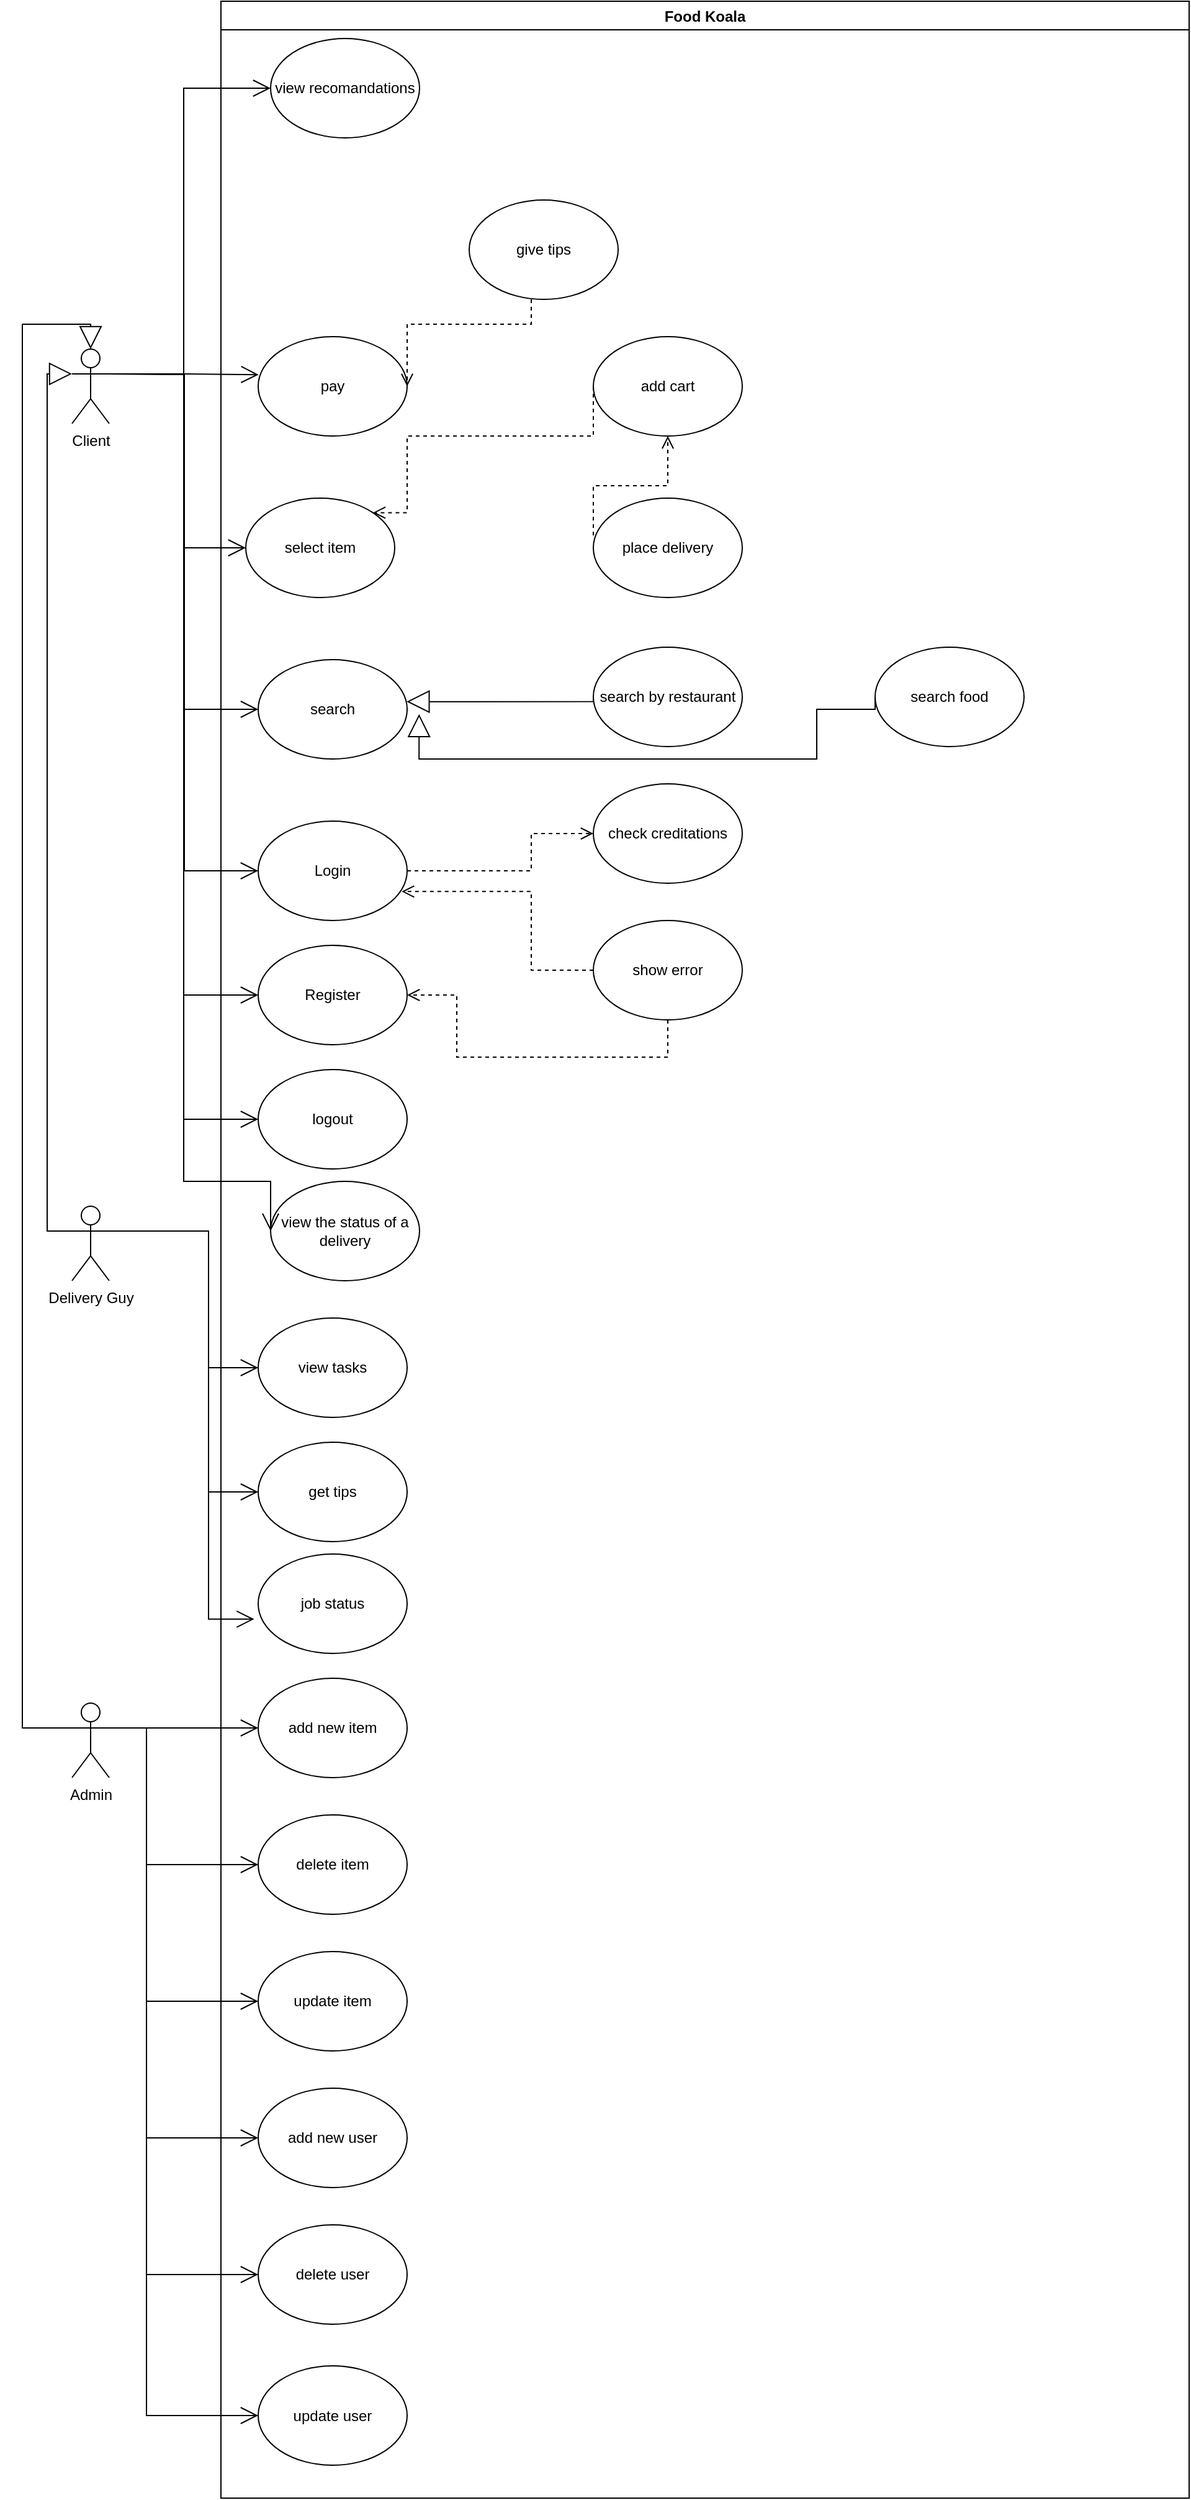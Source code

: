 <mxfile version="15.4.0" type="device"><diagram id="YjyFeDXrJiyXhnFLdfdi" name="Page-1"><mxGraphModel dx="1826" dy="2036" grid="1" gridSize="10" guides="1" tooltips="1" connect="1" arrows="1" fold="1" page="1" pageScale="1" pageWidth="827" pageHeight="1169" math="0" shadow="0"><root><mxCell id="0"/><mxCell id="1" parent="0"/><mxCell id="uo-a9jKwq_MAn_BwiQF8-1" value="Client" style="shape=umlActor;verticalLabelPosition=bottom;verticalAlign=top;html=1;outlineConnect=0;" parent="1" vertex="1"><mxGeometry x="60" y="90" width="30" height="60" as="geometry"/></mxCell><mxCell id="uo-a9jKwq_MAn_BwiQF8-2" value="Delivery Guy" style="shape=umlActor;verticalLabelPosition=bottom;verticalAlign=top;html=1;outlineConnect=0;" parent="1" vertex="1"><mxGeometry x="60" y="780" width="30" height="60" as="geometry"/></mxCell><mxCell id="uo-a9jKwq_MAn_BwiQF8-5" value="pay" style="ellipse;whiteSpace=wrap;html=1;" parent="1" vertex="1"><mxGeometry x="210" y="80" width="120" height="80" as="geometry"/></mxCell><mxCell id="uo-a9jKwq_MAn_BwiQF8-7" value="search" style="ellipse;whiteSpace=wrap;html=1;" parent="1" vertex="1"><mxGeometry x="210" y="340" width="120" height="80" as="geometry"/></mxCell><mxCell id="uo-a9jKwq_MAn_BwiQF8-8" value="Login" style="ellipse;whiteSpace=wrap;html=1;" parent="1" vertex="1"><mxGeometry x="210" y="470" width="120" height="80" as="geometry"/></mxCell><mxCell id="uo-a9jKwq_MAn_BwiQF8-10" value="Admin" style="shape=umlActor;verticalLabelPosition=bottom;verticalAlign=top;html=1;outlineConnect=0;" parent="1" vertex="1"><mxGeometry x="60" y="1180" width="30" height="60" as="geometry"/></mxCell><mxCell id="uo-a9jKwq_MAn_BwiQF8-14" value="show error" style="ellipse;whiteSpace=wrap;html=1;" parent="1" vertex="1"><mxGeometry x="480" y="550" width="120" height="80" as="geometry"/></mxCell><mxCell id="uo-a9jKwq_MAn_BwiQF8-20" value="" style="html=1;verticalAlign=bottom;endArrow=open;dashed=1;endSize=8;rounded=0;edgeStyle=orthogonalEdgeStyle;entryX=0;entryY=0.5;entryDx=0;entryDy=0;exitX=1;exitY=0.5;exitDx=0;exitDy=0;" parent="1" source="uo-a9jKwq_MAn_BwiQF8-8" target="uo-a9jKwq_MAn_BwiQF8-13" edge="1"><mxGeometry x="0.043" y="-40" relative="1" as="geometry"><mxPoint x="590" y="310" as="sourcePoint"/><mxPoint x="510" y="310" as="targetPoint"/><Array as="points"><mxPoint x="430" y="510"/><mxPoint x="430" y="480"/></Array><mxPoint as="offset"/></mxGeometry></mxCell><mxCell id="uo-a9jKwq_MAn_BwiQF8-21" value="" style="html=1;verticalAlign=bottom;endArrow=open;dashed=1;endSize=8;rounded=0;edgeStyle=orthogonalEdgeStyle;entryX=0.963;entryY=0.708;entryDx=0;entryDy=0;entryPerimeter=0;exitX=0;exitY=0.5;exitDx=0;exitDy=0;" parent="1" source="uo-a9jKwq_MAn_BwiQF8-14" target="uo-a9jKwq_MAn_BwiQF8-8" edge="1"><mxGeometry x="0.043" y="-40" relative="1" as="geometry"><mxPoint x="430" y="510" as="sourcePoint"/><mxPoint x="340" y="510" as="targetPoint"/><mxPoint as="offset"/><Array as="points"><mxPoint x="430" y="590"/><mxPoint x="430" y="527"/></Array></mxGeometry></mxCell><mxCell id="uo-a9jKwq_MAn_BwiQF8-22" value="" style="endArrow=open;endFill=1;endSize=12;html=1;rounded=0;edgeStyle=orthogonalEdgeStyle;exitX=1;exitY=0.333;exitDx=0;exitDy=0;exitPerimeter=0;entryX=0.003;entryY=0.383;entryDx=0;entryDy=0;entryPerimeter=0;" parent="1" source="uo-a9jKwq_MAn_BwiQF8-1" target="uo-a9jKwq_MAn_BwiQF8-5" edge="1"><mxGeometry width="160" relative="1" as="geometry"><mxPoint x="470" y="310" as="sourcePoint"/><mxPoint x="630" y="310" as="targetPoint"/></mxGeometry></mxCell><mxCell id="uo-a9jKwq_MAn_BwiQF8-24" value="" style="endArrow=open;endFill=1;endSize=12;html=1;rounded=0;edgeStyle=orthogonalEdgeStyle;exitX=1;exitY=0.333;exitDx=0;exitDy=0;exitPerimeter=0;entryX=0;entryY=0.5;entryDx=0;entryDy=0;" parent="1" source="uo-a9jKwq_MAn_BwiQF8-1" target="uo-a9jKwq_MAn_BwiQF8-7" edge="1"><mxGeometry width="160" relative="1" as="geometry"><mxPoint x="110" y="130" as="sourcePoint"/><mxPoint x="230.36" y="130.64" as="targetPoint"/></mxGeometry></mxCell><mxCell id="uo-a9jKwq_MAn_BwiQF8-25" value="" style="endArrow=open;endFill=1;endSize=12;html=1;rounded=0;edgeStyle=orthogonalEdgeStyle;entryX=0;entryY=0.5;entryDx=0;entryDy=0;" parent="1" target="uo-a9jKwq_MAn_BwiQF8-8" edge="1"><mxGeometry width="160" relative="1" as="geometry"><mxPoint x="90" y="110" as="sourcePoint"/><mxPoint x="240.36" y="140.64" as="targetPoint"/></mxGeometry></mxCell><mxCell id="uo-a9jKwq_MAn_BwiQF8-26" value="" style="endArrow=block;endSize=16;endFill=0;html=1;rounded=0;edgeStyle=orthogonalEdgeStyle;exitX=0;exitY=0.5;exitDx=0;exitDy=0;entryX=0.997;entryY=0.423;entryDx=0;entryDy=0;entryPerimeter=0;" parent="1" source="uo-a9jKwq_MAn_BwiQF8-9" target="uo-a9jKwq_MAn_BwiQF8-7" edge="1"><mxGeometry x="0.25" y="70" width="160" relative="1" as="geometry"><mxPoint x="470" y="310" as="sourcePoint"/><mxPoint x="370" y="280" as="targetPoint"/><Array as="points"><mxPoint x="480" y="374"/></Array><mxPoint as="offset"/></mxGeometry></mxCell><mxCell id="uo-a9jKwq_MAn_BwiQF8-32" value="add new item" style="ellipse;whiteSpace=wrap;html=1;" parent="1" vertex="1"><mxGeometry x="210" y="1160" width="120" height="80" as="geometry"/></mxCell><mxCell id="uo-a9jKwq_MAn_BwiQF8-33" value="delete item" style="ellipse;whiteSpace=wrap;html=1;" parent="1" vertex="1"><mxGeometry x="210" y="1270" width="120" height="80" as="geometry"/></mxCell><mxCell id="uo-a9jKwq_MAn_BwiQF8-34" value="update item" style="ellipse;whiteSpace=wrap;html=1;" parent="1" vertex="1"><mxGeometry x="210" y="1380" width="120" height="80" as="geometry"/></mxCell><mxCell id="uo-a9jKwq_MAn_BwiQF8-35" value="" style="endArrow=open;endFill=1;endSize=12;html=1;rounded=0;edgeStyle=orthogonalEdgeStyle;exitX=1;exitY=0.333;exitDx=0;exitDy=0;exitPerimeter=0;entryX=0;entryY=0.5;entryDx=0;entryDy=0;" parent="1" source="uo-a9jKwq_MAn_BwiQF8-10" target="uo-a9jKwq_MAn_BwiQF8-32" edge="1"><mxGeometry width="160" relative="1" as="geometry"><mxPoint x="470" y="510" as="sourcePoint"/><mxPoint x="190" y="1190" as="targetPoint"/><Array as="points"><mxPoint x="150" y="1200"/><mxPoint x="150" y="1200"/></Array></mxGeometry></mxCell><mxCell id="uo-a9jKwq_MAn_BwiQF8-37" value="" style="endArrow=open;endFill=1;endSize=12;html=1;rounded=0;edgeStyle=orthogonalEdgeStyle;exitX=1;exitY=0.333;exitDx=0;exitDy=0;exitPerimeter=0;" parent="1" source="uo-a9jKwq_MAn_BwiQF8-10" edge="1"><mxGeometry width="160" relative="1" as="geometry"><mxPoint x="100" y="380" as="sourcePoint"/><mxPoint x="210" y="1310" as="targetPoint"/><Array as="points"><mxPoint x="120" y="1200"/><mxPoint x="120" y="1310"/></Array></mxGeometry></mxCell><mxCell id="uo-a9jKwq_MAn_BwiQF8-38" value="" style="endArrow=open;endFill=1;endSize=12;html=1;rounded=0;edgeStyle=orthogonalEdgeStyle;exitX=1;exitY=0.333;exitDx=0;exitDy=0;exitPerimeter=0;entryX=0;entryY=0.5;entryDx=0;entryDy=0;" parent="1" source="uo-a9jKwq_MAn_BwiQF8-10" target="uo-a9jKwq_MAn_BwiQF8-34" edge="1"><mxGeometry width="160" relative="1" as="geometry"><mxPoint x="110" y="390" as="sourcePoint"/><mxPoint x="230" y="660" as="targetPoint"/><Array as="points"><mxPoint x="120" y="1200"/><mxPoint x="120" y="1420"/></Array></mxGeometry></mxCell><mxCell id="uo-a9jKwq_MAn_BwiQF8-41" value="Register" style="ellipse;whiteSpace=wrap;html=1;" parent="1" vertex="1"><mxGeometry x="210" y="570" width="120" height="80" as="geometry"/></mxCell><mxCell id="uo-a9jKwq_MAn_BwiQF8-42" value="logout" style="ellipse;whiteSpace=wrap;html=1;" parent="1" vertex="1"><mxGeometry x="210" y="670" width="120" height="80" as="geometry"/></mxCell><mxCell id="uo-a9jKwq_MAn_BwiQF8-44" value="job status" style="ellipse;whiteSpace=wrap;html=1;" parent="1" vertex="1"><mxGeometry x="210" y="1060" width="120" height="80" as="geometry"/></mxCell><mxCell id="uo-a9jKwq_MAn_BwiQF8-45" value="get tips" style="ellipse;whiteSpace=wrap;html=1;" parent="1" vertex="1"><mxGeometry x="210" y="970" width="120" height="80" as="geometry"/></mxCell><mxCell id="uo-a9jKwq_MAn_BwiQF8-46" value="view tasks" style="ellipse;whiteSpace=wrap;html=1;" parent="1" vertex="1"><mxGeometry x="210" y="870" width="120" height="80" as="geometry"/></mxCell><mxCell id="uo-a9jKwq_MAn_BwiQF8-47" value="" style="endArrow=open;endFill=1;endSize=12;html=1;rounded=0;edgeStyle=orthogonalEdgeStyle;entryX=0;entryY=0.5;entryDx=0;entryDy=0;" parent="1" target="uo-a9jKwq_MAn_BwiQF8-41" edge="1"><mxGeometry width="160" relative="1" as="geometry"><mxPoint x="90" y="110" as="sourcePoint"/><mxPoint x="220" y="520" as="targetPoint"/><Array as="points"><mxPoint x="90" y="110"/><mxPoint x="150" y="110"/><mxPoint x="150" y="610"/></Array></mxGeometry></mxCell><mxCell id="uo-a9jKwq_MAn_BwiQF8-48" value="" style="endArrow=open;endFill=1;endSize=12;html=1;rounded=0;edgeStyle=orthogonalEdgeStyle;entryX=0;entryY=0.5;entryDx=0;entryDy=0;" parent="1" target="uo-a9jKwq_MAn_BwiQF8-42" edge="1"><mxGeometry width="160" relative="1" as="geometry"><mxPoint x="90" y="110" as="sourcePoint"/><mxPoint x="220" y="620" as="targetPoint"/><Array as="points"><mxPoint x="90" y="110"/><mxPoint x="150" y="110"/><mxPoint x="150" y="710"/></Array></mxGeometry></mxCell><mxCell id="uo-a9jKwq_MAn_BwiQF8-63" value="Food Koala" style="swimlane;" parent="1" vertex="1"><mxGeometry x="180" y="-190" width="780" height="2010" as="geometry"/></mxCell><mxCell id="uo-a9jKwq_MAn_BwiQF8-13" value="check creditations" style="ellipse;whiteSpace=wrap;html=1;" parent="uo-a9jKwq_MAn_BwiQF8-63" vertex="1"><mxGeometry x="300" y="630" width="120" height="80" as="geometry"/></mxCell><mxCell id="uo-a9jKwq_MAn_BwiQF8-74" value="select item" style="ellipse;whiteSpace=wrap;html=1;" parent="uo-a9jKwq_MAn_BwiQF8-63" vertex="1"><mxGeometry x="20" y="400" width="120" height="80" as="geometry"/></mxCell><mxCell id="uo-a9jKwq_MAn_BwiQF8-88" value="place delivery" style="ellipse;whiteSpace=wrap;html=1;" parent="uo-a9jKwq_MAn_BwiQF8-63" vertex="1"><mxGeometry x="300" y="400" width="120" height="80" as="geometry"/></mxCell><mxCell id="uo-a9jKwq_MAn_BwiQF8-9" value="search by restaurant" style="ellipse;whiteSpace=wrap;html=1;" parent="uo-a9jKwq_MAn_BwiQF8-63" vertex="1"><mxGeometry x="300" y="520" width="120" height="80" as="geometry"/></mxCell><mxCell id="uo-a9jKwq_MAn_BwiQF8-89" value="" style="html=1;verticalAlign=bottom;endArrow=open;dashed=1;endSize=8;rounded=0;edgeStyle=orthogonalEdgeStyle;entryX=0.5;entryY=1;entryDx=0;entryDy=0;" parent="uo-a9jKwq_MAn_BwiQF8-63" target="uo-a9jKwq_MAn_BwiQF8-110" edge="1"><mxGeometry x="0.043" y="-40" relative="1" as="geometry"><mxPoint x="300" y="430" as="sourcePoint"/><mxPoint x="145.56" y="726.64" as="targetPoint"/><mxPoint as="offset"/><Array as="points"><mxPoint x="300" y="390"/><mxPoint x="360" y="390"/></Array></mxGeometry></mxCell><mxCell id="uo-a9jKwq_MAn_BwiQF8-43" value="view the status of a delivery" style="ellipse;whiteSpace=wrap;html=1;" parent="uo-a9jKwq_MAn_BwiQF8-63" vertex="1"><mxGeometry x="40" y="950" width="120" height="80" as="geometry"/></mxCell><mxCell id="uo-a9jKwq_MAn_BwiQF8-105" value="search food" style="ellipse;whiteSpace=wrap;html=1;" parent="uo-a9jKwq_MAn_BwiQF8-63" vertex="1"><mxGeometry x="527" y="520" width="120" height="80" as="geometry"/></mxCell><mxCell id="uo-a9jKwq_MAn_BwiQF8-108" value="view recomandations" style="ellipse;whiteSpace=wrap;html=1;" parent="uo-a9jKwq_MAn_BwiQF8-63" vertex="1"><mxGeometry x="40" y="30" width="120" height="80" as="geometry"/></mxCell><mxCell id="uo-a9jKwq_MAn_BwiQF8-110" value="add cart" style="ellipse;whiteSpace=wrap;html=1;" parent="uo-a9jKwq_MAn_BwiQF8-63" vertex="1"><mxGeometry x="300" y="270" width="120" height="80" as="geometry"/></mxCell><mxCell id="uo-a9jKwq_MAn_BwiQF8-113" value="" style="html=1;verticalAlign=bottom;endArrow=open;dashed=1;endSize=8;rounded=0;edgeStyle=orthogonalEdgeStyle;entryX=1;entryY=0;entryDx=0;entryDy=0;exitX=0;exitY=0.5;exitDx=0;exitDy=0;" parent="uo-a9jKwq_MAn_BwiQF8-63" source="uo-a9jKwq_MAn_BwiQF8-110" target="uo-a9jKwq_MAn_BwiQF8-74" edge="1"><mxGeometry x="0.043" y="-40" relative="1" as="geometry"><mxPoint x="310.0" y="450" as="sourcePoint"/><mxPoint x="150" y="450" as="targetPoint"/><mxPoint as="offset"/><Array as="points"><mxPoint x="300" y="350"/><mxPoint x="150" y="350"/><mxPoint x="150" y="412"/></Array></mxGeometry></mxCell><mxCell id="uo-a9jKwq_MAn_BwiQF8-114" value="give tips" style="ellipse;whiteSpace=wrap;html=1;" parent="uo-a9jKwq_MAn_BwiQF8-63" vertex="1"><mxGeometry x="200" y="160" width="120" height="80" as="geometry"/></mxCell><mxCell id="uo-a9jKwq_MAn_BwiQF8-68" value="delete user" style="ellipse;whiteSpace=wrap;html=1;" parent="1" vertex="1"><mxGeometry x="210" y="1600" width="120" height="80" as="geometry"/></mxCell><mxCell id="uo-a9jKwq_MAn_BwiQF8-69" value="add new user" style="ellipse;whiteSpace=wrap;html=1;" parent="1" vertex="1"><mxGeometry x="210" y="1490" width="120" height="80" as="geometry"/></mxCell><mxCell id="uo-a9jKwq_MAn_BwiQF8-70" value="update user" style="ellipse;whiteSpace=wrap;html=1;" parent="1" vertex="1"><mxGeometry x="210" y="1713.5" width="120" height="80" as="geometry"/></mxCell><mxCell id="uo-a9jKwq_MAn_BwiQF8-71" value="" style="endArrow=open;endFill=1;endSize=12;html=1;rounded=0;edgeStyle=orthogonalEdgeStyle;entryX=0;entryY=0.5;entryDx=0;entryDy=0;" parent="1" target="uo-a9jKwq_MAn_BwiQF8-69" edge="1"><mxGeometry width="160" relative="1" as="geometry"><mxPoint x="120" y="1210" as="sourcePoint"/><mxPoint x="220" y="1430" as="targetPoint"/><Array as="points"><mxPoint x="120" y="1210"/><mxPoint x="120" y="1530"/></Array></mxGeometry></mxCell><mxCell id="uo-a9jKwq_MAn_BwiQF8-72" value="" style="endArrow=open;endFill=1;endSize=12;html=1;rounded=0;edgeStyle=orthogonalEdgeStyle;entryX=0;entryY=0.5;entryDx=0;entryDy=0;" parent="1" target="uo-a9jKwq_MAn_BwiQF8-68" edge="1"><mxGeometry width="160" relative="1" as="geometry"><mxPoint x="120" y="1220" as="sourcePoint"/><mxPoint x="230" y="1440" as="targetPoint"/><Array as="points"><mxPoint x="120" y="1220"/><mxPoint x="120" y="1640"/></Array></mxGeometry></mxCell><mxCell id="uo-a9jKwq_MAn_BwiQF8-73" value="" style="endArrow=open;endFill=1;endSize=12;html=1;rounded=0;edgeStyle=orthogonalEdgeStyle;exitX=1;exitY=0.333;exitDx=0;exitDy=0;exitPerimeter=0;entryX=0;entryY=0.5;entryDx=0;entryDy=0;" parent="1" target="uo-a9jKwq_MAn_BwiQF8-70" edge="1"><mxGeometry width="160" relative="1" as="geometry"><mxPoint x="120" y="1230" as="sourcePoint"/><mxPoint x="240" y="1450" as="targetPoint"/><Array as="points"><mxPoint x="120" y="1754"/></Array></mxGeometry></mxCell><mxCell id="uo-a9jKwq_MAn_BwiQF8-75" value="" style="endArrow=open;endFill=1;endSize=12;html=1;rounded=0;edgeStyle=orthogonalEdgeStyle;exitX=1;exitY=0.333;exitDx=0;exitDy=0;exitPerimeter=0;entryX=0;entryY=0.5;entryDx=0;entryDy=0;" parent="1" source="uo-a9jKwq_MAn_BwiQF8-1" target="uo-a9jKwq_MAn_BwiQF8-74" edge="1"><mxGeometry width="160" relative="1" as="geometry"><mxPoint x="100" y="120" as="sourcePoint"/><mxPoint x="220.36" y="120.64" as="targetPoint"/><Array as="points"><mxPoint x="150" y="110"/><mxPoint x="150" y="250"/></Array></mxGeometry></mxCell><mxCell id="uo-a9jKwq_MAn_BwiQF8-83" value="" style="html=1;verticalAlign=bottom;endArrow=open;dashed=1;endSize=8;rounded=0;edgeStyle=orthogonalEdgeStyle;entryX=1;entryY=0.5;entryDx=0;entryDy=0;exitX=0.5;exitY=1;exitDx=0;exitDy=0;" parent="1" source="uo-a9jKwq_MAn_BwiQF8-14" target="uo-a9jKwq_MAn_BwiQF8-41" edge="1"><mxGeometry x="0.043" y="-40" relative="1" as="geometry"><mxPoint x="490.0" y="600" as="sourcePoint"/><mxPoint x="335.56" y="536.64" as="targetPoint"/><mxPoint as="offset"/><Array as="points"><mxPoint x="540" y="660"/><mxPoint x="370" y="660"/><mxPoint x="370" y="610"/></Array></mxGeometry></mxCell><mxCell id="uo-a9jKwq_MAn_BwiQF8-92" value="" style="endArrow=open;endFill=1;endSize=12;html=1;rounded=0;edgeStyle=orthogonalEdgeStyle;entryX=0;entryY=0.5;entryDx=0;entryDy=0;" parent="1" target="uo-a9jKwq_MAn_BwiQF8-43" edge="1"><mxGeometry width="160" relative="1" as="geometry"><mxPoint x="120" y="110" as="sourcePoint"/><mxPoint x="220.0" y="720" as="targetPoint"/><Array as="points"><mxPoint x="150" y="110"/><mxPoint x="150" y="760"/><mxPoint x="220" y="760"/></Array></mxGeometry></mxCell><mxCell id="uo-a9jKwq_MAn_BwiQF8-96" value="" style="endArrow=open;endFill=1;endSize=12;html=1;rounded=0;edgeStyle=orthogonalEdgeStyle;entryX=0;entryY=0.5;entryDx=0;entryDy=0;" parent="1" target="uo-a9jKwq_MAn_BwiQF8-46" edge="1"><mxGeometry width="160" relative="1" as="geometry"><mxPoint x="90" y="800" as="sourcePoint"/><mxPoint x="222.4" y="541.84" as="targetPoint"/><Array as="points"><mxPoint x="170" y="800"/><mxPoint x="170" y="910"/></Array></mxGeometry></mxCell><mxCell id="uo-a9jKwq_MAn_BwiQF8-98" value="" style="endArrow=open;endFill=1;endSize=12;html=1;rounded=0;edgeStyle=orthogonalEdgeStyle;entryX=0;entryY=0.5;entryDx=0;entryDy=0;" parent="1" target="uo-a9jKwq_MAn_BwiQF8-45" edge="1"><mxGeometry width="160" relative="1" as="geometry"><mxPoint x="120" y="800" as="sourcePoint"/><mxPoint x="220.0" y="920" as="targetPoint"/><Array as="points"><mxPoint x="170" y="800"/><mxPoint x="170" y="1010"/></Array></mxGeometry></mxCell><mxCell id="uo-a9jKwq_MAn_BwiQF8-99" value="" style="endArrow=open;endFill=1;endSize=12;html=1;rounded=0;edgeStyle=orthogonalEdgeStyle;entryX=-0.027;entryY=0.655;entryDx=0;entryDy=0;entryPerimeter=0;" parent="1" target="uo-a9jKwq_MAn_BwiQF8-44" edge="1"><mxGeometry width="160" relative="1" as="geometry"><mxPoint x="120" y="800" as="sourcePoint"/><mxPoint x="230.0" y="930" as="targetPoint"/><Array as="points"><mxPoint x="120" y="800"/><mxPoint x="170" y="800"/><mxPoint x="170" y="1112"/></Array></mxGeometry></mxCell><mxCell id="uo-a9jKwq_MAn_BwiQF8-100" value="" style="endArrow=block;endSize=16;endFill=0;html=1;rounded=0;edgeStyle=orthogonalEdgeStyle;exitX=0;exitY=0.333;exitDx=0;exitDy=0;exitPerimeter=0;entryX=0.5;entryY=0;entryDx=0;entryDy=0;entryPerimeter=0;" parent="1" source="uo-a9jKwq_MAn_BwiQF8-10" target="uo-a9jKwq_MAn_BwiQF8-1" edge="1"><mxGeometry x="0.25" y="70" width="160" relative="1" as="geometry"><mxPoint x="400" y="900" as="sourcePoint"/><mxPoint x="60" y="110" as="targetPoint"/><Array as="points"><mxPoint x="20" y="1200"/><mxPoint x="20" y="70"/><mxPoint x="75" y="70"/></Array><mxPoint as="offset"/></mxGeometry></mxCell><mxCell id="uo-a9jKwq_MAn_BwiQF8-102" value="" style="endArrow=open;endFill=1;endSize=12;html=1;rounded=0;edgeStyle=orthogonalEdgeStyle;entryX=0;entryY=0.5;entryDx=0;entryDy=0;" parent="1" edge="1"><mxGeometry width="160" relative="1" as="geometry"><mxPoint x="100" y="110" as="sourcePoint"/><mxPoint x="220" y="-120" as="targetPoint"/><Array as="points"><mxPoint x="100" y="110"/><mxPoint x="150" y="110"/><mxPoint x="150" y="-120"/></Array></mxGeometry></mxCell><mxCell id="uo-a9jKwq_MAn_BwiQF8-109" value="" style="endArrow=block;endSize=16;endFill=0;html=1;rounded=0;edgeStyle=orthogonalEdgeStyle;entryX=0;entryY=0.333;entryDx=0;entryDy=0;entryPerimeter=0;" parent="1" target="uo-a9jKwq_MAn_BwiQF8-1" edge="1"><mxGeometry x="0.25" y="70" width="160" relative="1" as="geometry"><mxPoint x="80" y="800" as="sourcePoint"/><mxPoint x="80" y="190" as="targetPoint"/><Array as="points"><mxPoint x="75" y="800"/><mxPoint x="40" y="800"/><mxPoint x="40" y="110"/></Array><mxPoint as="offset"/></mxGeometry></mxCell><mxCell id="uo-a9jKwq_MAn_BwiQF8-115" value="" style="html=1;verticalAlign=bottom;endArrow=open;dashed=1;endSize=8;rounded=0;edgeStyle=orthogonalEdgeStyle;entryX=1;entryY=0.5;entryDx=0;entryDy=0;" parent="1" target="uo-a9jKwq_MAn_BwiQF8-5" edge="1"><mxGeometry x="0.043" y="-40" relative="1" as="geometry"><mxPoint x="430" y="50" as="sourcePoint"/><mxPoint x="312.426" y="231.716" as="targetPoint"/><mxPoint as="offset"/><Array as="points"><mxPoint x="430" y="70"/><mxPoint x="330" y="70"/></Array></mxGeometry></mxCell><mxCell id="uo-a9jKwq_MAn_BwiQF8-116" value="" style="endArrow=block;endSize=16;endFill=0;html=1;rounded=0;edgeStyle=orthogonalEdgeStyle;entryX=0.997;entryY=0.423;entryDx=0;entryDy=0;entryPerimeter=0;exitX=0;exitY=0.5;exitDx=0;exitDy=0;" parent="1" source="uo-a9jKwq_MAn_BwiQF8-105" edge="1"><mxGeometry x="0.25" y="70" width="160" relative="1" as="geometry"><mxPoint x="670" y="300" as="sourcePoint"/><mxPoint x="339.64" y="383.84" as="targetPoint"/><Array as="points"><mxPoint x="707" y="380"/><mxPoint x="660" y="380"/><mxPoint x="660" y="420"/><mxPoint x="340" y="420"/></Array><mxPoint as="offset"/></mxGeometry></mxCell></root></mxGraphModel></diagram></mxfile>